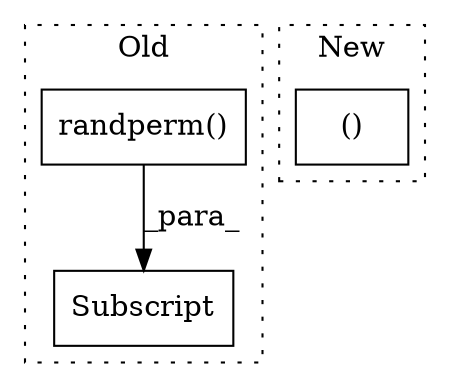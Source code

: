 digraph G {
subgraph cluster0 {
1 [label="randperm()" a="75" s="3468,3523" l="32,1" shape="box"];
3 [label="Subscript" a="63" s="3645,0" l="20,0" shape="box"];
label = "Old";
style="dotted";
}
subgraph cluster1 {
2 [label="()" a="54" s="3431" l="12" shape="box"];
label = "New";
style="dotted";
}
1 -> 3 [label="_para_"];
}